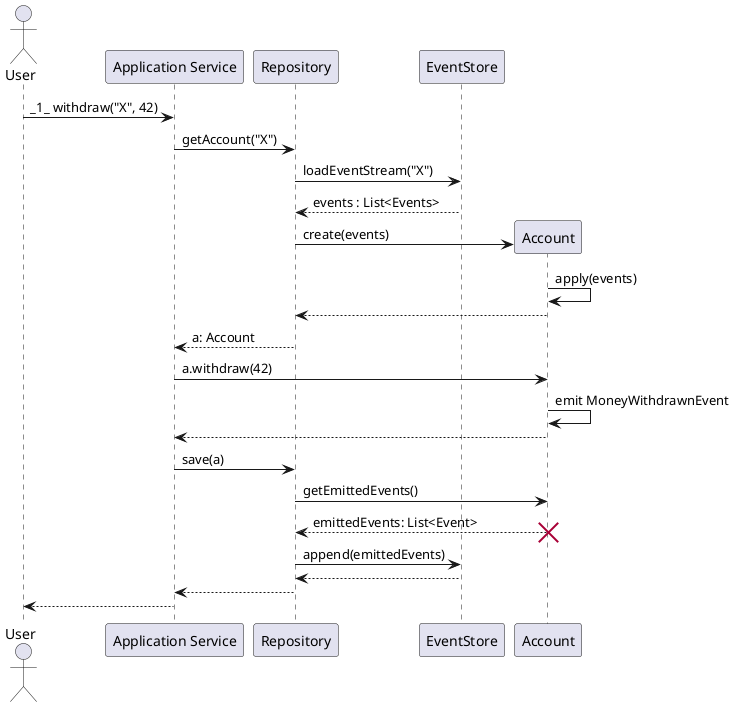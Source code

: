 @startuml

actor "User" as U
participant "Application Service" as AS
participant "Repository" as R
participant "EventStore" as ES
U -> AS: _1_ withdraw("X", 42)
AS -> R: getAccount("X")
R -> ES: loadEventStream("X")
R <-- ES: events : List<Events>
create "Account" as A
R ->  A: create(events)
A -> A: apply(events)
R <-- A
AS <-- R: a: Account
AS -> A: a.withdraw(42)
A -> A: emit MoneyWithdrawnEvent
AS <-- A
AS -> R: save(a)
R -> A: getEmittedEvents()
R <-- A: emittedEvents: List<Event>
destroy A
R -> ES: append(emittedEvents)
R <-- ES
AS <-- R
U <-- AS

@enduml